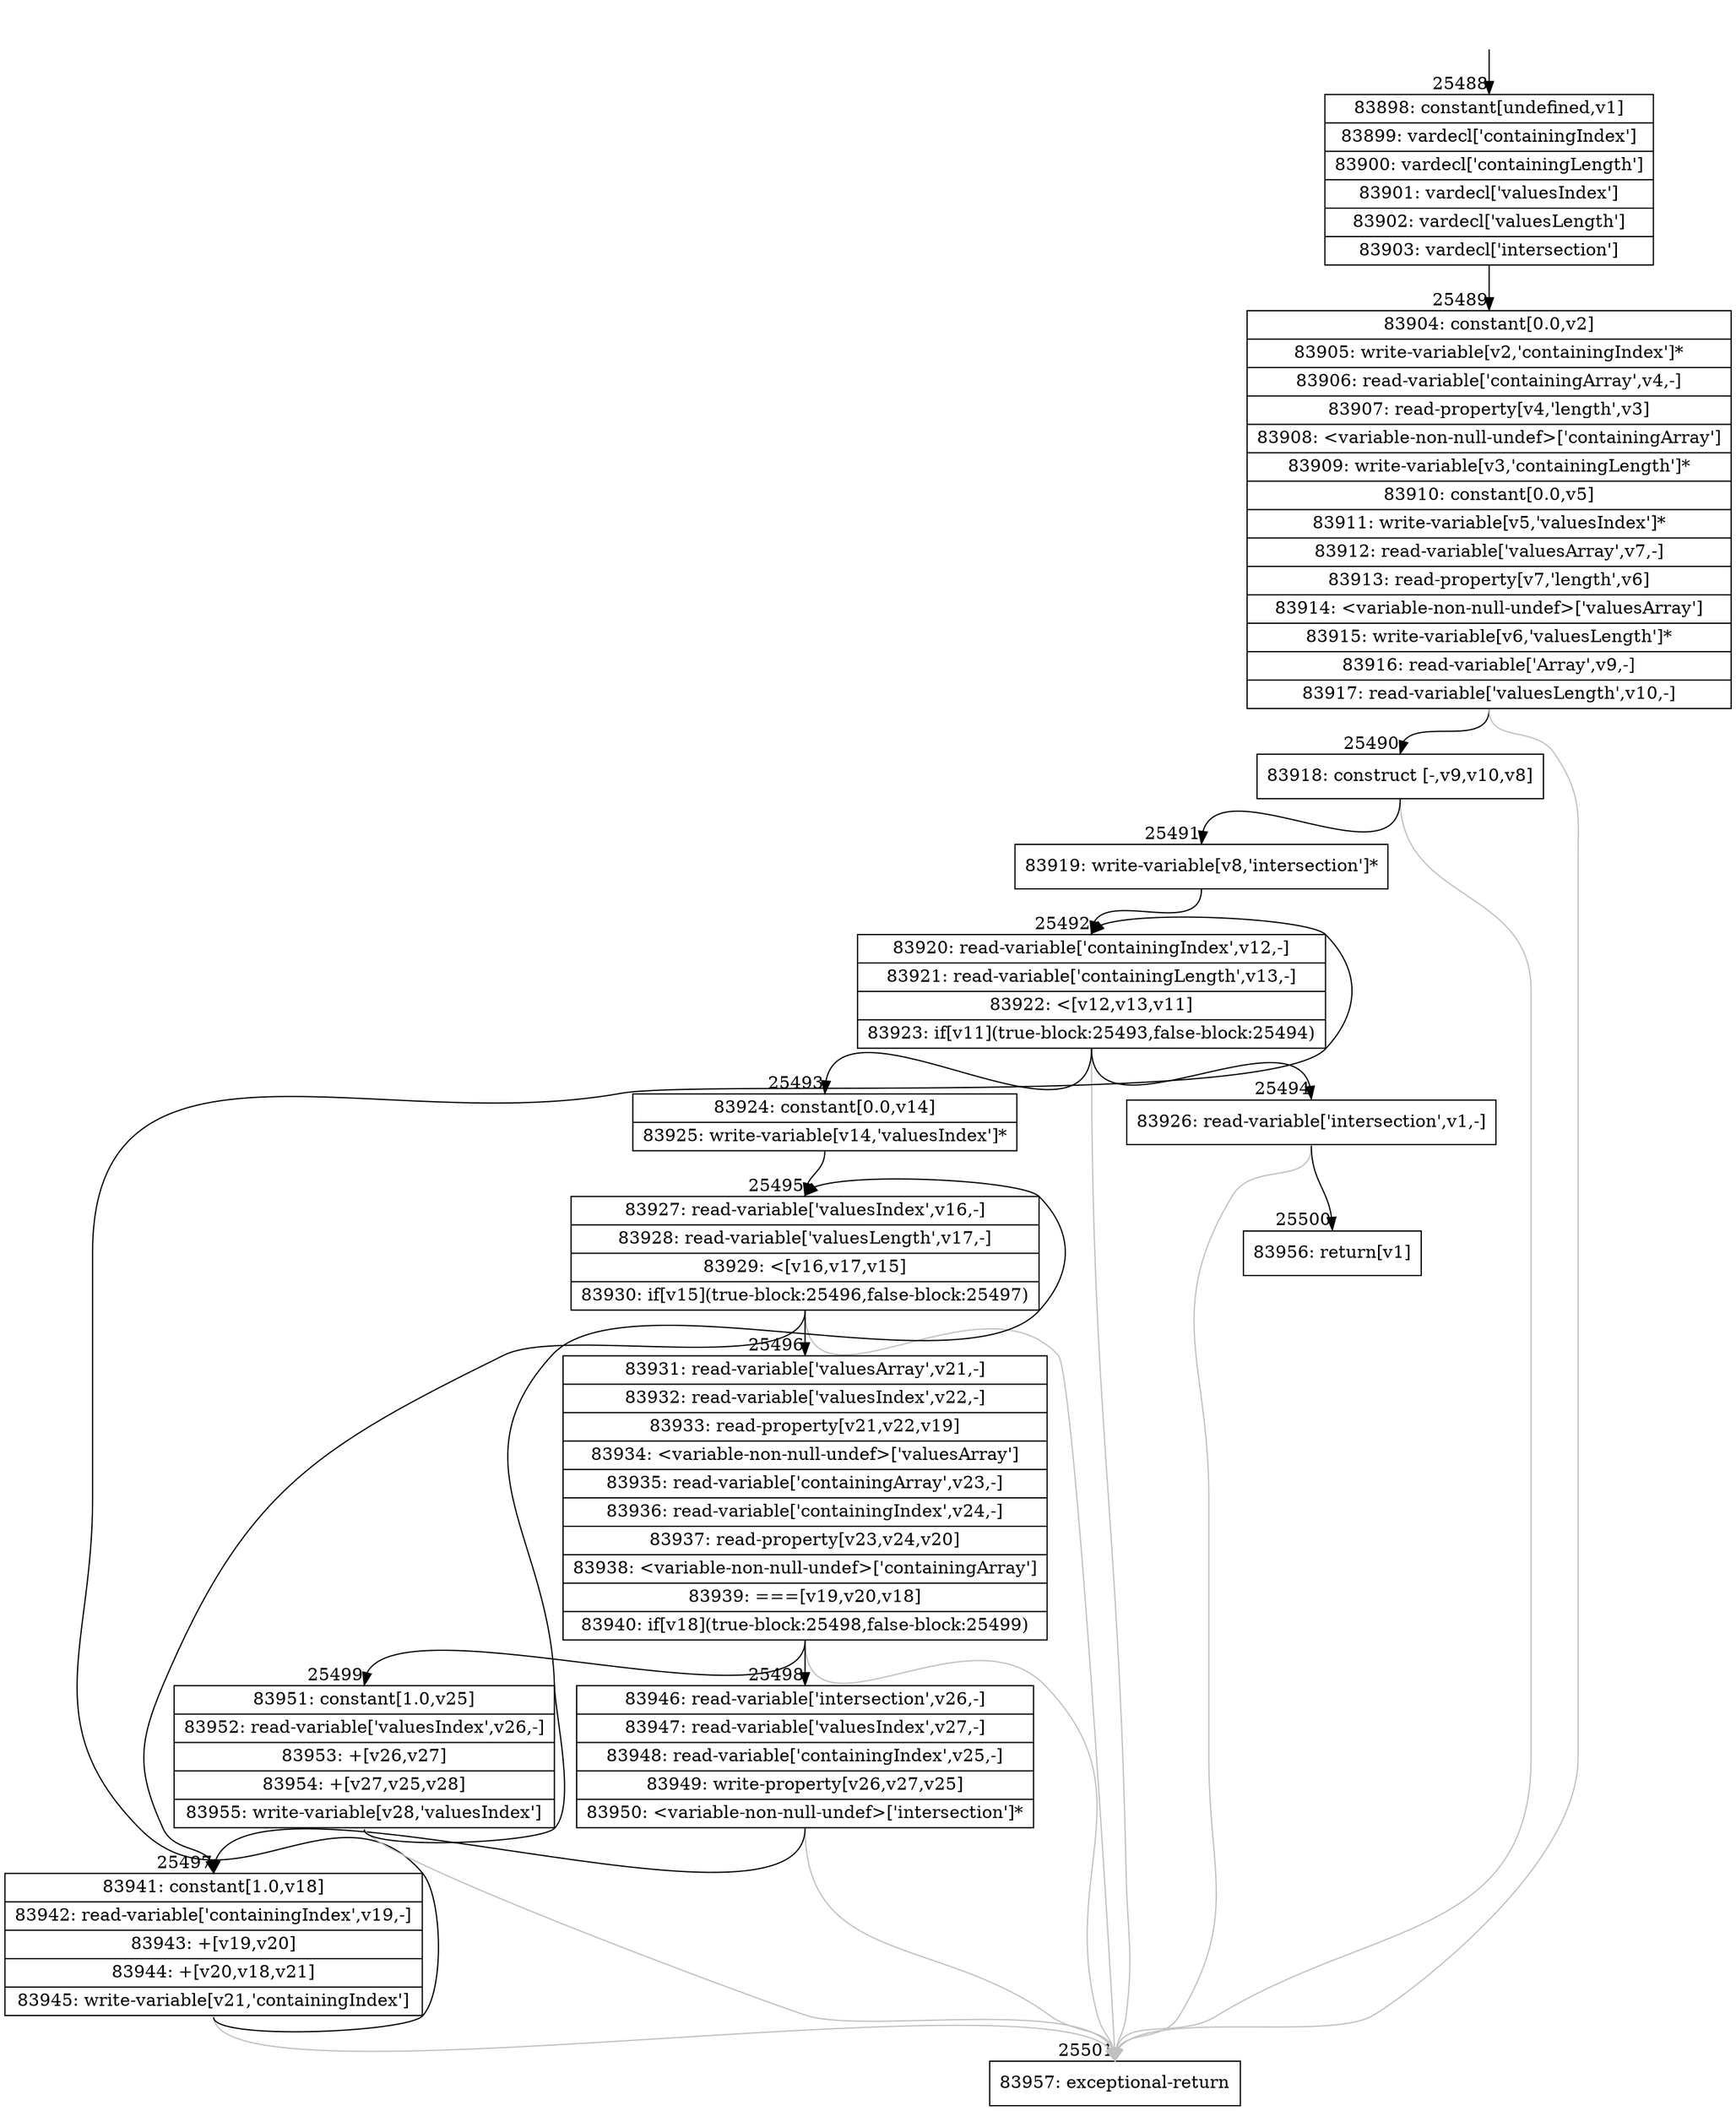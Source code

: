 digraph {
rankdir="TD"
BB_entry2236[shape=none,label=""];
BB_entry2236 -> BB25488 [tailport=s, headport=n, headlabel="    25488"]
BB25488 [shape=record label="{83898: constant[undefined,v1]|83899: vardecl['containingIndex']|83900: vardecl['containingLength']|83901: vardecl['valuesIndex']|83902: vardecl['valuesLength']|83903: vardecl['intersection']}" ] 
BB25488 -> BB25489 [tailport=s, headport=n, headlabel="      25489"]
BB25489 [shape=record label="{83904: constant[0.0,v2]|83905: write-variable[v2,'containingIndex']*|83906: read-variable['containingArray',v4,-]|83907: read-property[v4,'length',v3]|83908: \<variable-non-null-undef\>['containingArray']|83909: write-variable[v3,'containingLength']*|83910: constant[0.0,v5]|83911: write-variable[v5,'valuesIndex']*|83912: read-variable['valuesArray',v7,-]|83913: read-property[v7,'length',v6]|83914: \<variable-non-null-undef\>['valuesArray']|83915: write-variable[v6,'valuesLength']*|83916: read-variable['Array',v9,-]|83917: read-variable['valuesLength',v10,-]}" ] 
BB25489 -> BB25490 [tailport=s, headport=n, headlabel="      25490"]
BB25489 -> BB25501 [tailport=s, headport=n, color=gray, headlabel="      25501"]
BB25490 [shape=record label="{83918: construct [-,v9,v10,v8]}" ] 
BB25490 -> BB25491 [tailport=s, headport=n, headlabel="      25491"]
BB25490 -> BB25501 [tailport=s, headport=n, color=gray]
BB25491 [shape=record label="{83919: write-variable[v8,'intersection']*}" ] 
BB25491 -> BB25492 [tailport=s, headport=n, headlabel="      25492"]
BB25492 [shape=record label="{83920: read-variable['containingIndex',v12,-]|83921: read-variable['containingLength',v13,-]|83922: \<[v12,v13,v11]|83923: if[v11](true-block:25493,false-block:25494)}" ] 
BB25492 -> BB25493 [tailport=s, headport=n, headlabel="      25493"]
BB25492 -> BB25494 [tailport=s, headport=n, headlabel="      25494"]
BB25492 -> BB25501 [tailport=s, headport=n, color=gray]
BB25493 [shape=record label="{83924: constant[0.0,v14]|83925: write-variable[v14,'valuesIndex']*}" ] 
BB25493 -> BB25495 [tailport=s, headport=n, headlabel="      25495"]
BB25494 [shape=record label="{83926: read-variable['intersection',v1,-]}" ] 
BB25494 -> BB25500 [tailport=s, headport=n, headlabel="      25500"]
BB25494 -> BB25501 [tailport=s, headport=n, color=gray]
BB25495 [shape=record label="{83927: read-variable['valuesIndex',v16,-]|83928: read-variable['valuesLength',v17,-]|83929: \<[v16,v17,v15]|83930: if[v15](true-block:25496,false-block:25497)}" ] 
BB25495 -> BB25496 [tailport=s, headport=n, headlabel="      25496"]
BB25495 -> BB25497 [tailport=s, headport=n, headlabel="      25497"]
BB25495 -> BB25501 [tailport=s, headport=n, color=gray]
BB25496 [shape=record label="{83931: read-variable['valuesArray',v21,-]|83932: read-variable['valuesIndex',v22,-]|83933: read-property[v21,v22,v19]|83934: \<variable-non-null-undef\>['valuesArray']|83935: read-variable['containingArray',v23,-]|83936: read-variable['containingIndex',v24,-]|83937: read-property[v23,v24,v20]|83938: \<variable-non-null-undef\>['containingArray']|83939: ===[v19,v20,v18]|83940: if[v18](true-block:25498,false-block:25499)}" ] 
BB25496 -> BB25498 [tailport=s, headport=n, headlabel="      25498"]
BB25496 -> BB25499 [tailport=s, headport=n, headlabel="      25499"]
BB25496 -> BB25501 [tailport=s, headport=n, color=gray]
BB25497 [shape=record label="{83941: constant[1.0,v18]|83942: read-variable['containingIndex',v19,-]|83943: +[v19,v20]|83944: +[v20,v18,v21]|83945: write-variable[v21,'containingIndex']}" ] 
BB25497 -> BB25492 [tailport=s, headport=n]
BB25497 -> BB25501 [tailport=s, headport=n, color=gray]
BB25498 [shape=record label="{83946: read-variable['intersection',v26,-]|83947: read-variable['valuesIndex',v27,-]|83948: read-variable['containingIndex',v25,-]|83949: write-property[v26,v27,v25]|83950: \<variable-non-null-undef\>['intersection']*}" ] 
BB25498 -> BB25497 [tailport=s, headport=n]
BB25498 -> BB25501 [tailport=s, headport=n, color=gray]
BB25499 [shape=record label="{83951: constant[1.0,v25]|83952: read-variable['valuesIndex',v26,-]|83953: +[v26,v27]|83954: +[v27,v25,v28]|83955: write-variable[v28,'valuesIndex']}" ] 
BB25499 -> BB25495 [tailport=s, headport=n]
BB25499 -> BB25501 [tailport=s, headport=n, color=gray]
BB25500 [shape=record label="{83956: return[v1]}" ] 
BB25501 [shape=record label="{83957: exceptional-return}" ] 
//#$~ 47074
}

